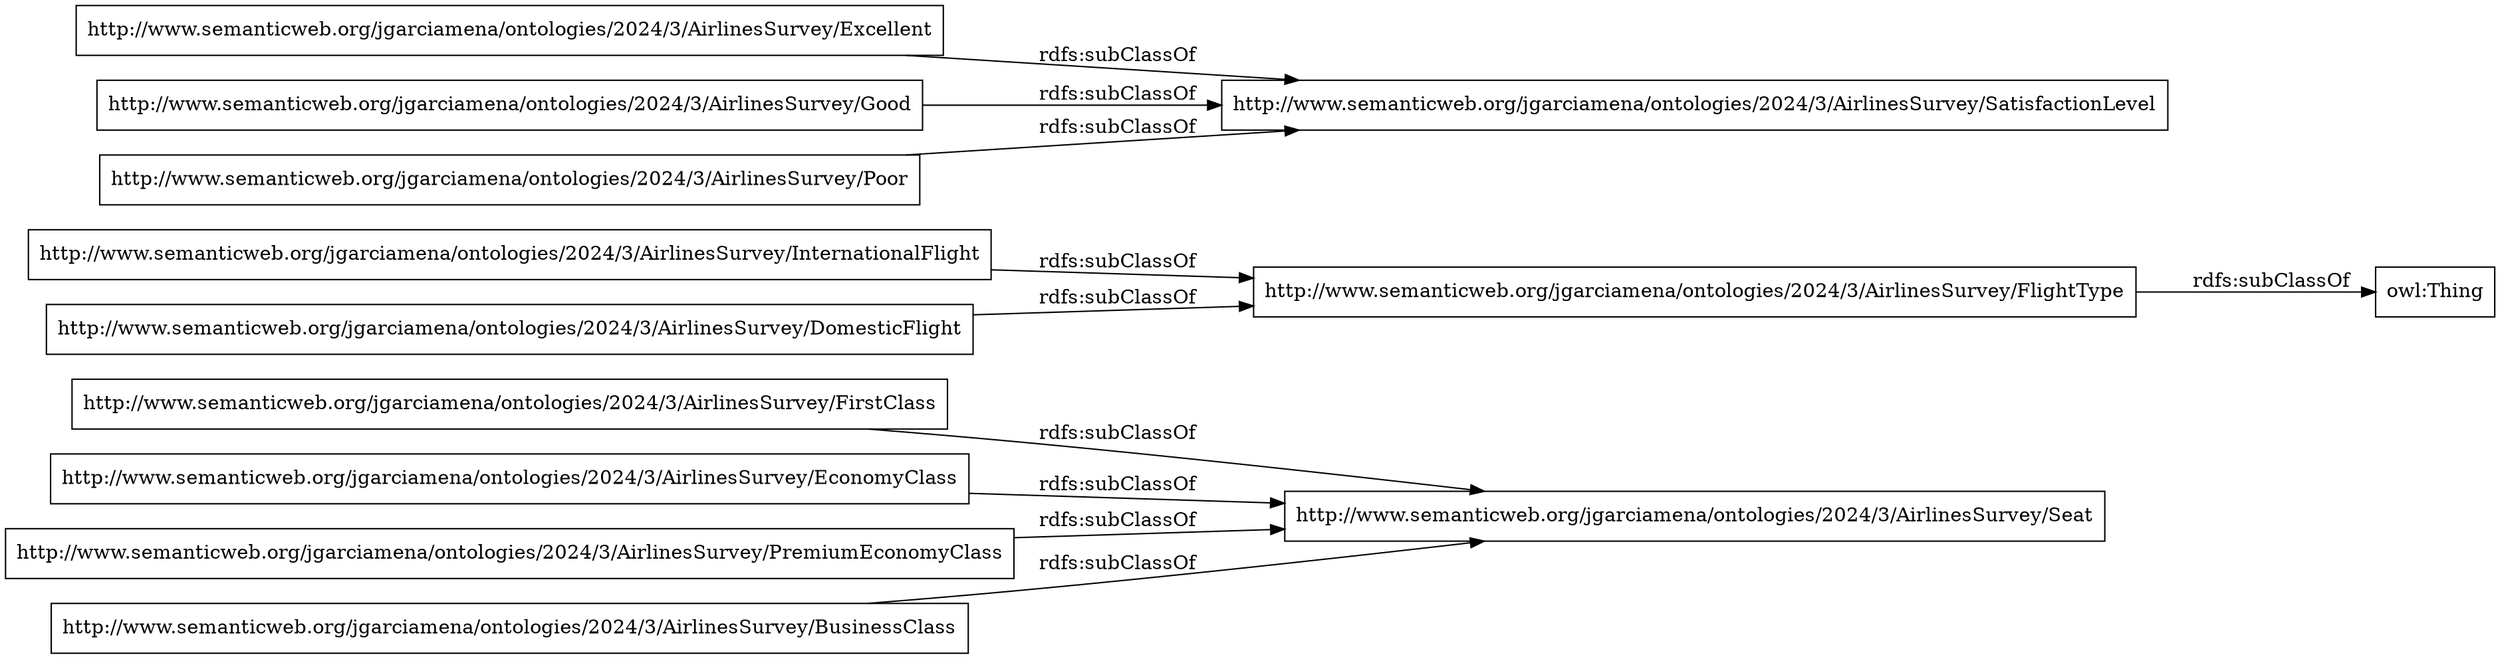 digraph ar2dtool_diagram { 
rankdir=LR;
size="1000"
node [shape = rectangle, color="black"]; "http://www.semanticweb.org/jgarciamena/ontologies/2024/3/AirlinesSurvey/FirstClass" "http://www.semanticweb.org/jgarciamena/ontologies/2024/3/AirlinesSurvey/InternationalFlight" "http://www.semanticweb.org/jgarciamena/ontologies/2024/3/AirlinesSurvey/Excellent" "http://www.semanticweb.org/jgarciamena/ontologies/2024/3/AirlinesSurvey/DomesticFlight" "http://www.semanticweb.org/jgarciamena/ontologies/2024/3/AirlinesSurvey/FlightType" "http://www.semanticweb.org/jgarciamena/ontologies/2024/3/AirlinesSurvey/EconomyClass" "http://www.semanticweb.org/jgarciamena/ontologies/2024/3/AirlinesSurvey/Good" "http://www.semanticweb.org/jgarciamena/ontologies/2024/3/AirlinesSurvey/Seat" "http://www.semanticweb.org/jgarciamena/ontologies/2024/3/AirlinesSurvey/SatisfactionLevel" "http://www.semanticweb.org/jgarciamena/ontologies/2024/3/AirlinesSurvey/PremiumEconomyClass" "http://www.semanticweb.org/jgarciamena/ontologies/2024/3/AirlinesSurvey/Poor" "http://www.semanticweb.org/jgarciamena/ontologies/2024/3/AirlinesSurvey/BusinessClass" ; /*classes style*/
	"http://www.semanticweb.org/jgarciamena/ontologies/2024/3/AirlinesSurvey/Poor" -> "http://www.semanticweb.org/jgarciamena/ontologies/2024/3/AirlinesSurvey/SatisfactionLevel" [ label = "rdfs:subClassOf" ];
	"http://www.semanticweb.org/jgarciamena/ontologies/2024/3/AirlinesSurvey/DomesticFlight" -> "http://www.semanticweb.org/jgarciamena/ontologies/2024/3/AirlinesSurvey/FlightType" [ label = "rdfs:subClassOf" ];
	"http://www.semanticweb.org/jgarciamena/ontologies/2024/3/AirlinesSurvey/Excellent" -> "http://www.semanticweb.org/jgarciamena/ontologies/2024/3/AirlinesSurvey/SatisfactionLevel" [ label = "rdfs:subClassOf" ];
	"http://www.semanticweb.org/jgarciamena/ontologies/2024/3/AirlinesSurvey/FirstClass" -> "http://www.semanticweb.org/jgarciamena/ontologies/2024/3/AirlinesSurvey/Seat" [ label = "rdfs:subClassOf" ];
	"http://www.semanticweb.org/jgarciamena/ontologies/2024/3/AirlinesSurvey/Good" -> "http://www.semanticweb.org/jgarciamena/ontologies/2024/3/AirlinesSurvey/SatisfactionLevel" [ label = "rdfs:subClassOf" ];
	"http://www.semanticweb.org/jgarciamena/ontologies/2024/3/AirlinesSurvey/PremiumEconomyClass" -> "http://www.semanticweb.org/jgarciamena/ontologies/2024/3/AirlinesSurvey/Seat" [ label = "rdfs:subClassOf" ];
	"http://www.semanticweb.org/jgarciamena/ontologies/2024/3/AirlinesSurvey/BusinessClass" -> "http://www.semanticweb.org/jgarciamena/ontologies/2024/3/AirlinesSurvey/Seat" [ label = "rdfs:subClassOf" ];
	"http://www.semanticweb.org/jgarciamena/ontologies/2024/3/AirlinesSurvey/FlightType" -> "owl:Thing" [ label = "rdfs:subClassOf" ];
	"http://www.semanticweb.org/jgarciamena/ontologies/2024/3/AirlinesSurvey/InternationalFlight" -> "http://www.semanticweb.org/jgarciamena/ontologies/2024/3/AirlinesSurvey/FlightType" [ label = "rdfs:subClassOf" ];
	"http://www.semanticweb.org/jgarciamena/ontologies/2024/3/AirlinesSurvey/EconomyClass" -> "http://www.semanticweb.org/jgarciamena/ontologies/2024/3/AirlinesSurvey/Seat" [ label = "rdfs:subClassOf" ];

}
